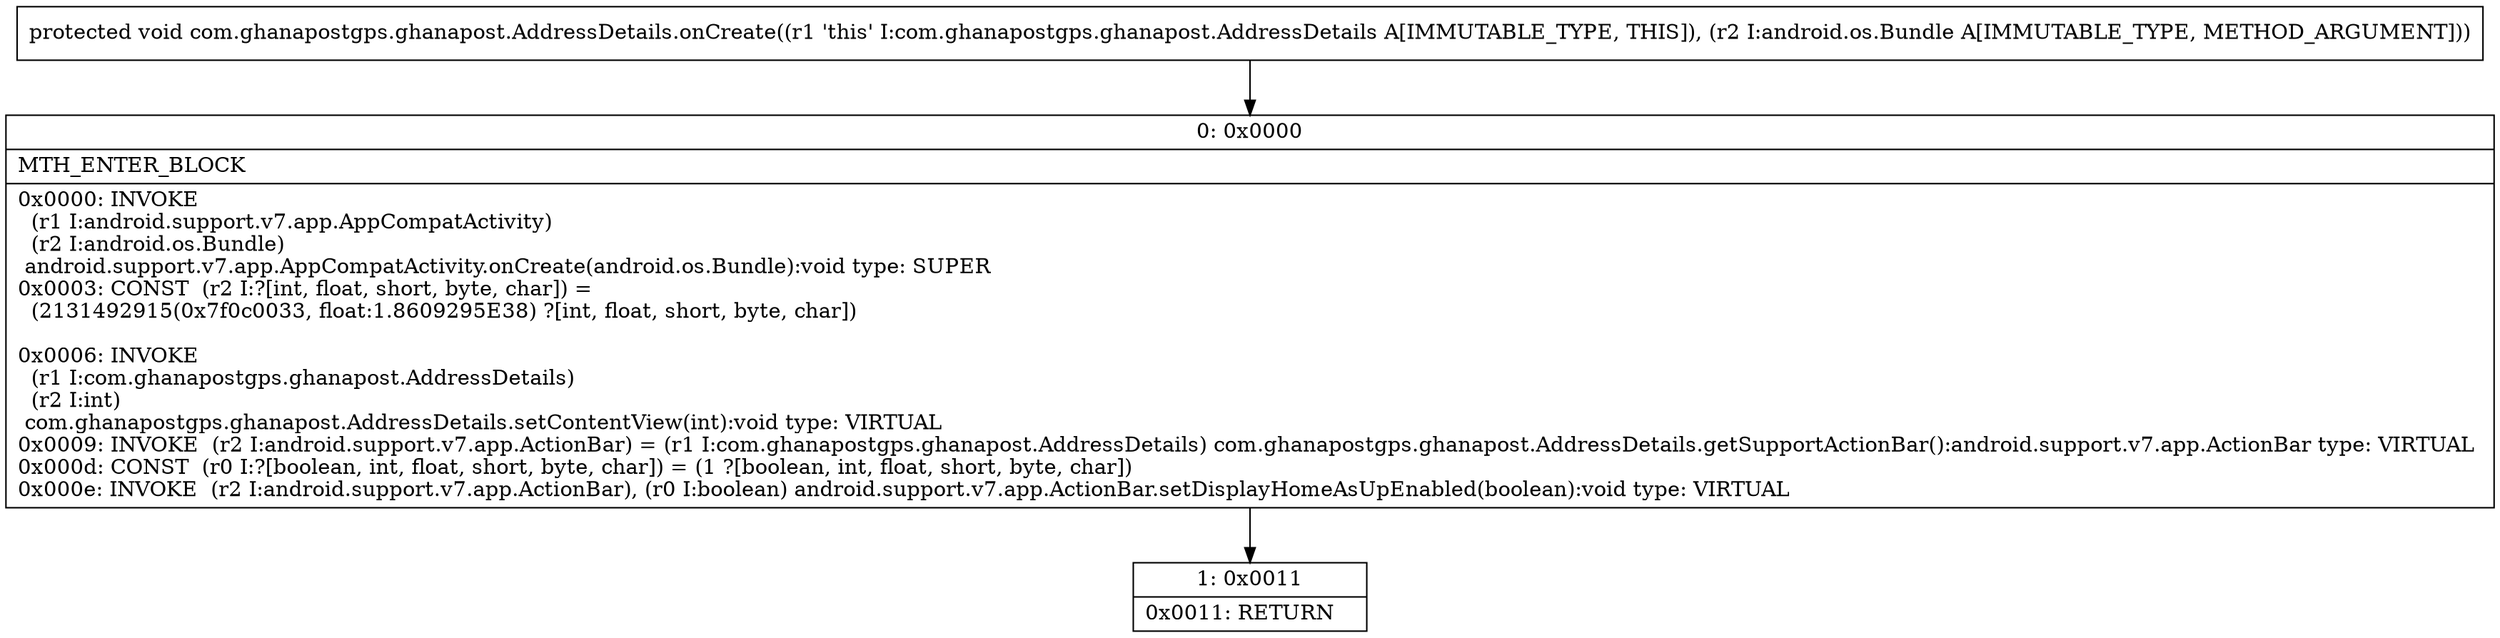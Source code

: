 digraph "CFG forcom.ghanapostgps.ghanapost.AddressDetails.onCreate(Landroid\/os\/Bundle;)V" {
Node_0 [shape=record,label="{0\:\ 0x0000|MTH_ENTER_BLOCK\l|0x0000: INVOKE  \l  (r1 I:android.support.v7.app.AppCompatActivity)\l  (r2 I:android.os.Bundle)\l android.support.v7.app.AppCompatActivity.onCreate(android.os.Bundle):void type: SUPER \l0x0003: CONST  (r2 I:?[int, float, short, byte, char]) = \l  (2131492915(0x7f0c0033, float:1.8609295E38) ?[int, float, short, byte, char])\l \l0x0006: INVOKE  \l  (r1 I:com.ghanapostgps.ghanapost.AddressDetails)\l  (r2 I:int)\l com.ghanapostgps.ghanapost.AddressDetails.setContentView(int):void type: VIRTUAL \l0x0009: INVOKE  (r2 I:android.support.v7.app.ActionBar) = (r1 I:com.ghanapostgps.ghanapost.AddressDetails) com.ghanapostgps.ghanapost.AddressDetails.getSupportActionBar():android.support.v7.app.ActionBar type: VIRTUAL \l0x000d: CONST  (r0 I:?[boolean, int, float, short, byte, char]) = (1 ?[boolean, int, float, short, byte, char]) \l0x000e: INVOKE  (r2 I:android.support.v7.app.ActionBar), (r0 I:boolean) android.support.v7.app.ActionBar.setDisplayHomeAsUpEnabled(boolean):void type: VIRTUAL \l}"];
Node_1 [shape=record,label="{1\:\ 0x0011|0x0011: RETURN   \l}"];
MethodNode[shape=record,label="{protected void com.ghanapostgps.ghanapost.AddressDetails.onCreate((r1 'this' I:com.ghanapostgps.ghanapost.AddressDetails A[IMMUTABLE_TYPE, THIS]), (r2 I:android.os.Bundle A[IMMUTABLE_TYPE, METHOD_ARGUMENT])) }"];
MethodNode -> Node_0;
Node_0 -> Node_1;
}

